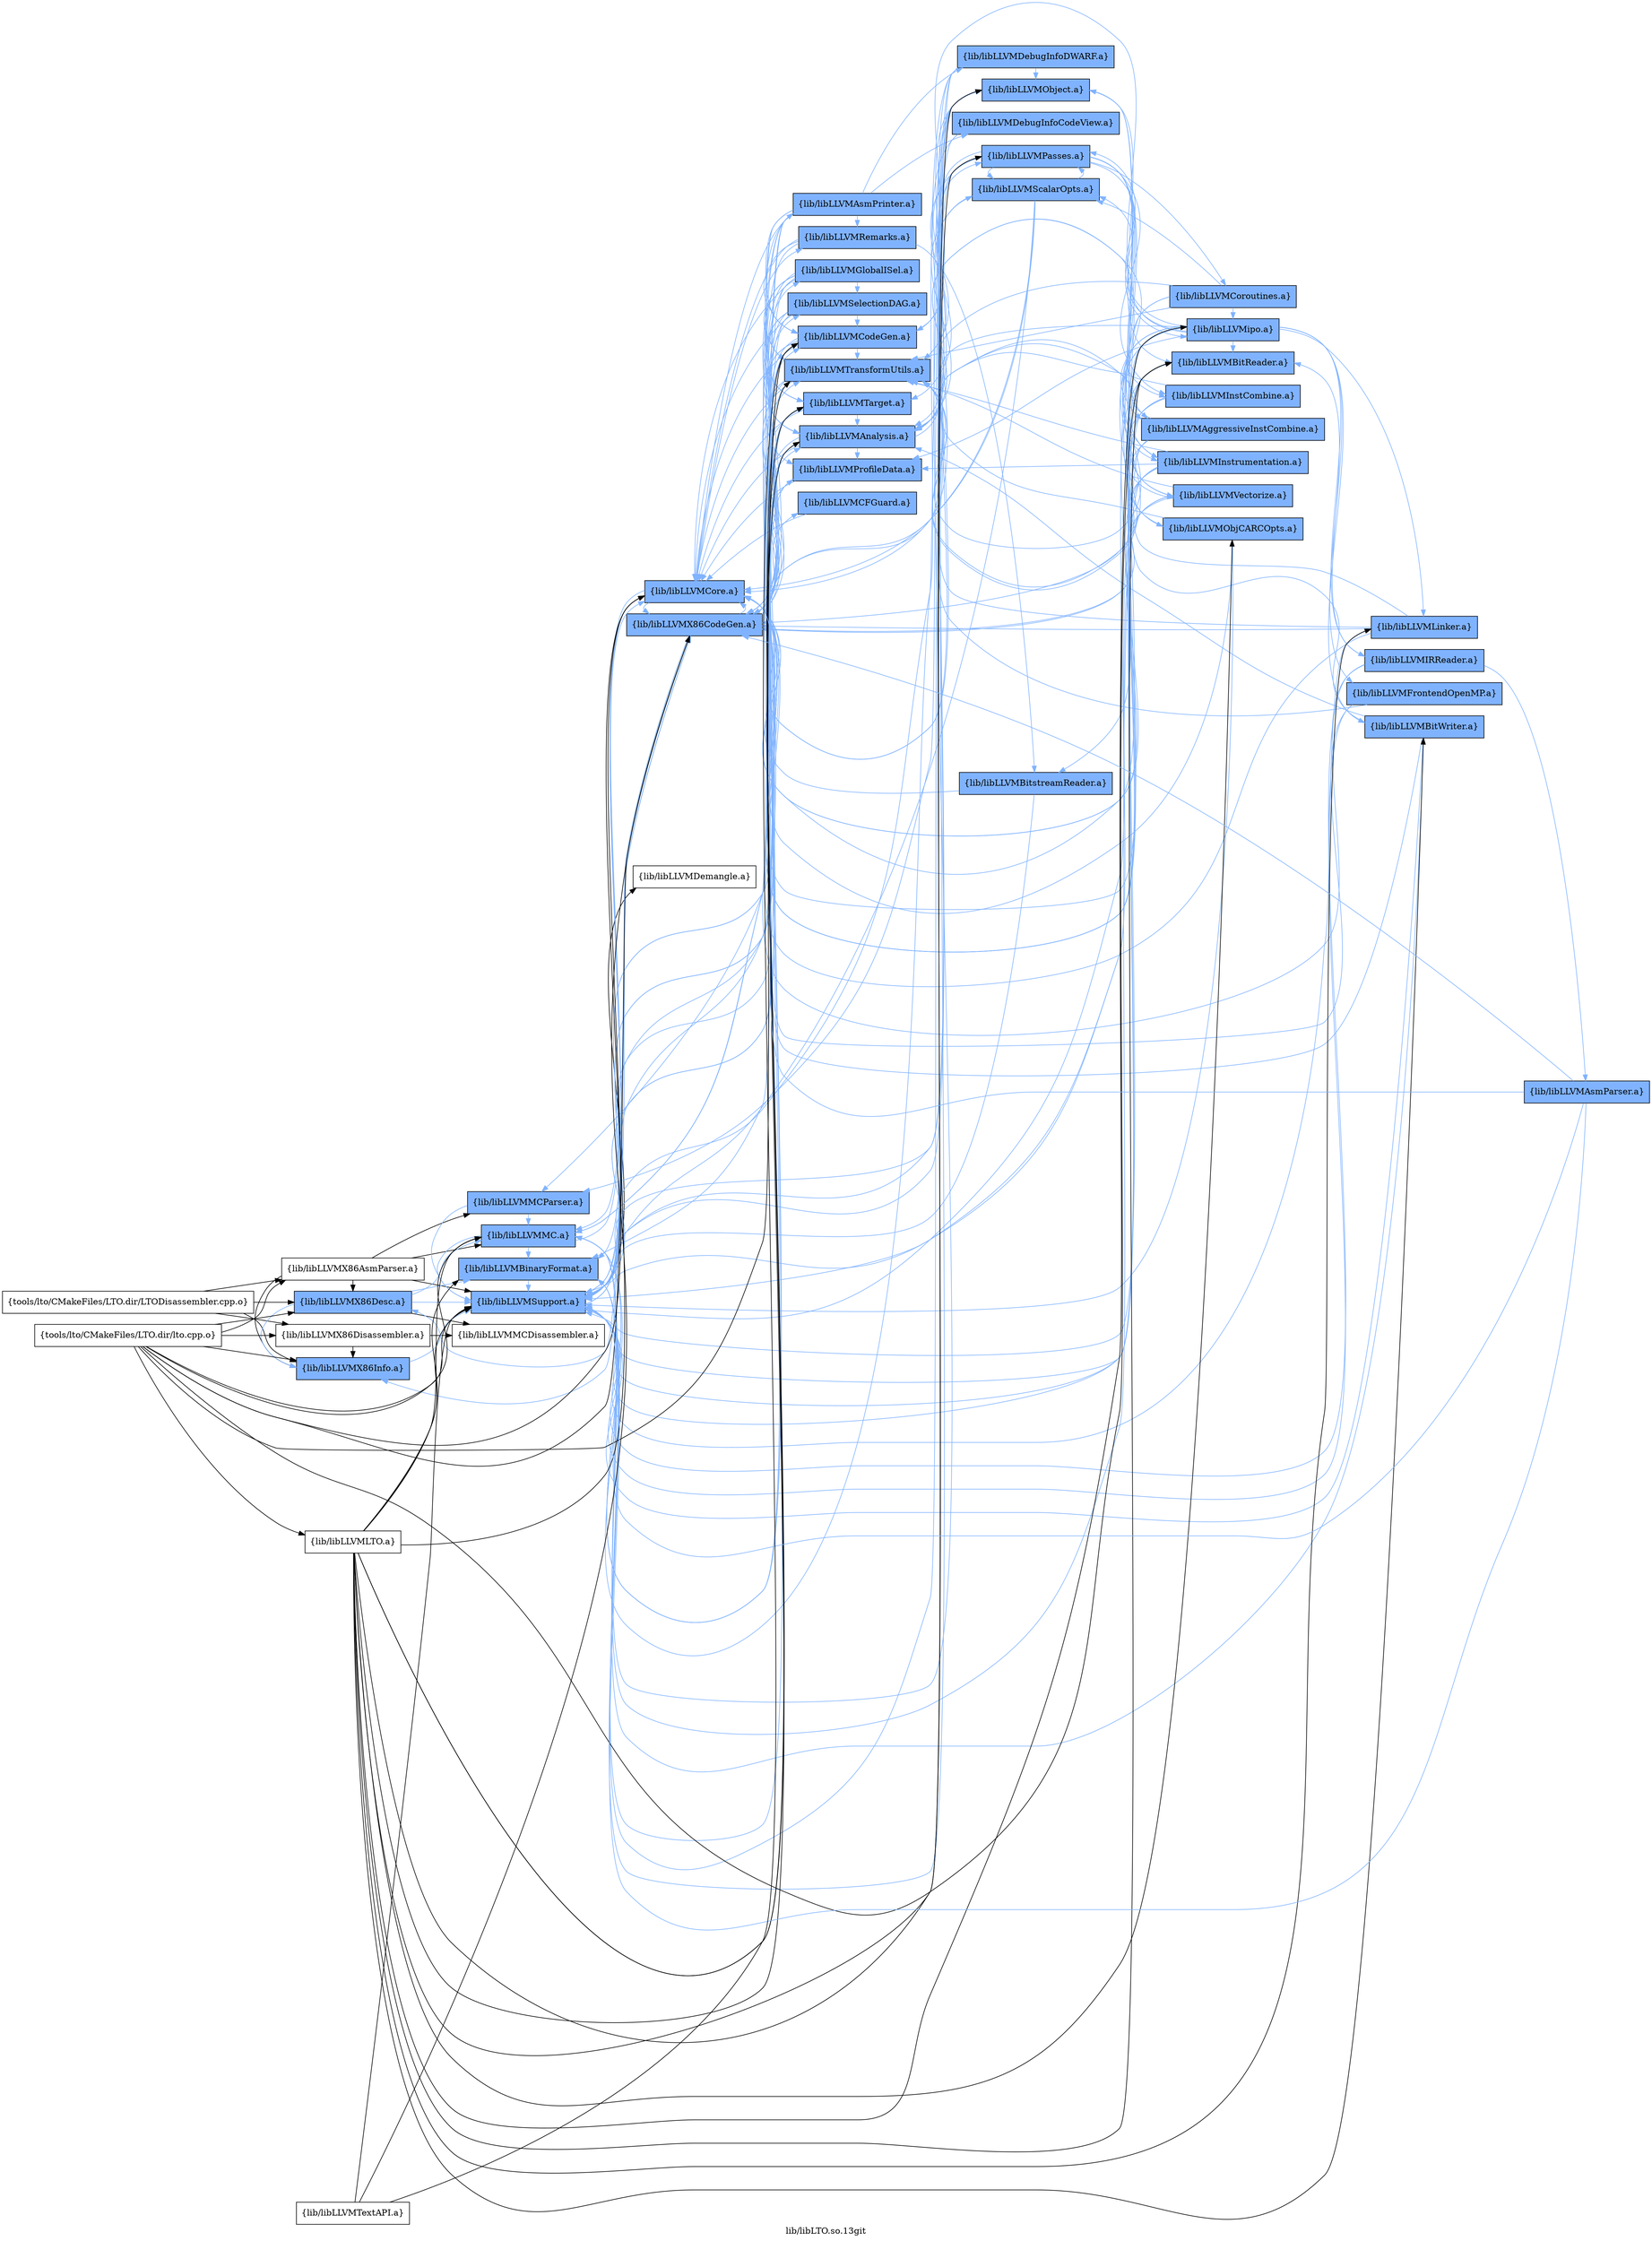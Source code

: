 digraph "lib/libLTO.so.13git" {
	label="lib/libLTO.so.13git";
	rankdir=LR;
	{ rank=same; Node0x5609e67762e8;  }
	{ rank=same; Node0x5609e67969a8; Node0x5609e6795fa8; Node0x5609e6792498; Node0x5609e67929e8;  }
	{ rank=same; Node0x5609e678fc98; Node0x5609e6793078; Node0x5609e6798d48; Node0x5609e6793528; Node0x5609e6791278;  }
	{ rank=same; Node0x5609e6795af8; Node0x5609e6791fe8; Node0x5609e678fe28;  }
	{ rank=same; Node0x5609e6793898; Node0x5609e678f338; Node0x5609e67901e8; Node0x5609e67807e8; Node0x5609e6771248; Node0x5609e67803d8; Node0x5609e6780d38; Node0x5609e6797948; Node0x5609e6771748; Node0x5609e6791548;  }
	{ rank=same; Node0x5609e677e9e8; Node0x5609e678f7e8; Node0x5609e6798398; Node0x5609e677f7a8; Node0x5609e6772148; Node0x5609e6790698;  }
	{ rank=same; Node0x5609e6773598; Node0x5609e6773048; Node0x5609e67801a8; Node0x5609e677de58; Node0x5609e677dfe8; Node0x5609e677c828; Node0x5609e677cd28; Node0x5609e6791b38;  }
	{ rank=same; Node0x5609e6774a38; Node0x5609e6772b48; Node0x5609e6774448; Node0x5609e677e538;  }

	Node0x5609e67762e8 [shape=record,shape=box,group=0,label="{tools/lto/CMakeFiles/LTO.dir/LTODisassembler.cpp.o}"];
	Node0x5609e67762e8 -> Node0x5609e67969a8;
	Node0x5609e67762e8 -> Node0x5609e6795fa8;
	Node0x5609e67762e8 -> Node0x5609e6792498;
	Node0x5609e67762e8 -> Node0x5609e67929e8;
	Node0x5609e67969a8 [shape=record,shape=box,group=0,label="{lib/libLLVMX86AsmParser.a}"];
	Node0x5609e67969a8 -> Node0x5609e6795fa8;
	Node0x5609e67969a8 -> Node0x5609e67929e8;
	Node0x5609e67969a8 -> Node0x5609e678fc98;
	Node0x5609e67969a8 -> Node0x5609e6793078;
	Node0x5609e67969a8 -> Node0x5609e6798d48;
	Node0x5609e6795fa8 [shape=record,shape=box,group=1,style=filled,fillcolor="0.600000 0.5 1",label="{lib/libLLVMX86Desc.a}"];
	Node0x5609e6795fa8 -> Node0x5609e6793078[color="0.600000 0.5 1"];
	Node0x5609e6795fa8 -> Node0x5609e678fc98[color="0.600000 0.5 1"];
	Node0x5609e6795fa8 -> Node0x5609e67929e8[color="0.600000 0.5 1"];
	Node0x5609e6795fa8 -> Node0x5609e6793528;
	Node0x5609e6795fa8 -> Node0x5609e6791278[color="0.600000 0.5 1"];
	Node0x5609e6792498 [shape=record,shape=box,group=0,label="{lib/libLLVMX86Disassembler.a}"];
	Node0x5609e6792498 -> Node0x5609e67929e8;
	Node0x5609e6792498 -> Node0x5609e6793528;
	Node0x5609e67929e8 [shape=record,shape=box,group=1,style=filled,fillcolor="0.600000 0.5 1",label="{lib/libLLVMX86Info.a}"];
	Node0x5609e67929e8 -> Node0x5609e678fc98[color="0.600000 0.5 1"];
	Node0x5609e67773c8 [shape=record,shape=box,group=0,label="{tools/lto/CMakeFiles/LTO.dir/lto.cpp.o}"];
	Node0x5609e67773c8 -> Node0x5609e67969a8;
	Node0x5609e67773c8 -> Node0x5609e6795af8;
	Node0x5609e67773c8 -> Node0x5609e6795fa8;
	Node0x5609e67773c8 -> Node0x5609e6792498;
	Node0x5609e67773c8 -> Node0x5609e67929e8;
	Node0x5609e67773c8 -> Node0x5609e6791b38;
	Node0x5609e67773c8 -> Node0x5609e6791fe8;
	Node0x5609e67773c8 -> Node0x5609e678fc98;
	Node0x5609e67773c8 -> Node0x5609e6793898;
	Node0x5609e67773c8 -> Node0x5609e6793f28;
	Node0x5609e67773c8 -> Node0x5609e6793078;
	Node0x5609e6795af8 [shape=record,shape=box,group=1,style=filled,fillcolor="0.600000 0.5 1",label="{lib/libLLVMX86CodeGen.a}"];
	Node0x5609e6795af8 -> Node0x5609e6795fa8[color="0.600000 0.5 1"];
	Node0x5609e6795af8 -> Node0x5609e67929e8[color="0.600000 0.5 1"];
	Node0x5609e6795af8 -> Node0x5609e6793898[color="0.600000 0.5 1"];
	Node0x5609e6795af8 -> Node0x5609e6791fe8[color="0.600000 0.5 1"];
	Node0x5609e6795af8 -> Node0x5609e678f338[color="0.600000 0.5 1"];
	Node0x5609e6795af8 -> Node0x5609e6793078[color="0.600000 0.5 1"];
	Node0x5609e6795af8 -> Node0x5609e678fc98[color="0.600000 0.5 1"];
	Node0x5609e6795af8 -> Node0x5609e67901e8[color="0.600000 0.5 1"];
	Node0x5609e6795af8 -> Node0x5609e67807e8[color="0.600000 0.5 1"];
	Node0x5609e6795af8 -> Node0x5609e6771248[color="0.600000 0.5 1"];
	Node0x5609e6795af8 -> Node0x5609e67803d8[color="0.600000 0.5 1"];
	Node0x5609e6795af8 -> Node0x5609e6780d38[color="0.600000 0.5 1"];
	Node0x5609e6795af8 -> Node0x5609e6797948[color="0.600000 0.5 1"];
	Node0x5609e6795af8 -> Node0x5609e6771748[color="0.600000 0.5 1"];
	Node0x5609e6791b38 [shape=record,shape=box,group=1,style=filled,fillcolor="0.600000 0.5 1",label="{lib/libLLVMBitReader.a}"];
	Node0x5609e6791b38 -> Node0x5609e6791fe8[color="0.600000 0.5 1"];
	Node0x5609e6791b38 -> Node0x5609e678fc98[color="0.600000 0.5 1"];
	Node0x5609e6791b38 -> Node0x5609e6790698[color="0.600000 0.5 1"];
	Node0x5609e6791fe8 [shape=record,shape=box,group=1,style=filled,fillcolor="0.600000 0.5 1",label="{lib/libLLVMCore.a}"];
	Node0x5609e6791fe8 -> Node0x5609e678fc98[color="0.600000 0.5 1"];
	Node0x5609e6791fe8 -> Node0x5609e6791278[color="0.600000 0.5 1"];
	Node0x5609e6791fe8 -> Node0x5609e6795af8[color="0.600000 0.5 1"];
	Node0x5609e6791fe8 -> Node0x5609e6791548[color="0.600000 0.5 1"];
	Node0x5609e678fc98 [shape=record,shape=box,group=1,style=filled,fillcolor="0.600000 0.5 1",label="{lib/libLLVMSupport.a}"];
	Node0x5609e678fc98 -> Node0x5609e6795af8[color="0.600000 0.5 1"];
	Node0x5609e678fc98 -> Node0x5609e6791fe8[color="0.600000 0.5 1"];
	Node0x5609e678fc98 -> Node0x5609e678fe28;
	Node0x5609e6793898 [shape=record,shape=box,group=1,style=filled,fillcolor="0.600000 0.5 1",label="{lib/libLLVMCodeGen.a}"];
	Node0x5609e6793898 -> Node0x5609e6791fe8[color="0.600000 0.5 1"];
	Node0x5609e6793898 -> Node0x5609e678fc98[color="0.600000 0.5 1"];
	Node0x5609e6793898 -> Node0x5609e6771248[color="0.600000 0.5 1"];
	Node0x5609e6793898 -> Node0x5609e6795af8[color="0.600000 0.5 1"];
	Node0x5609e6793898 -> Node0x5609e6793078[color="0.600000 0.5 1"];
	Node0x5609e6793898 -> Node0x5609e6771748[color="0.600000 0.5 1"];
	Node0x5609e6793898 -> Node0x5609e67901e8[color="0.600000 0.5 1"];
	Node0x5609e6793898 -> Node0x5609e6797948[color="0.600000 0.5 1"];
	Node0x5609e6793898 -> Node0x5609e677e9e8[color="0.600000 0.5 1"];
	Node0x5609e6793f28 [shape=record,shape=box,group=0,label="{lib/libLLVMLTO.a}"];
	Node0x5609e6793f28 -> Node0x5609e6791b38;
	Node0x5609e6793f28 -> Node0x5609e6791fe8;
	Node0x5609e6793f28 -> Node0x5609e678fc98;
	Node0x5609e6793f28 -> Node0x5609e6774a38;
	Node0x5609e6793f28 -> Node0x5609e677dfe8;
	Node0x5609e6793f28 -> Node0x5609e677e538;
	Node0x5609e6793f28 -> Node0x5609e6771248;
	Node0x5609e6793f28 -> Node0x5609e6772148;
	Node0x5609e6793f28 -> Node0x5609e6793078;
	Node0x5609e6793f28 -> Node0x5609e67901e8;
	Node0x5609e6793f28 -> Node0x5609e677f7a8;
	Node0x5609e6793f28 -> Node0x5609e6771748;
	Node0x5609e6793f28 -> Node0x5609e6791278;
	Node0x5609e6793f28 -> Node0x5609e67801a8;
	Node0x5609e6793078 [shape=record,shape=box,group=1,style=filled,fillcolor="0.600000 0.5 1",label="{lib/libLLVMMC.a}"];
	Node0x5609e6793078 -> Node0x5609e678fc98[color="0.600000 0.5 1"];
	Node0x5609e6793078 -> Node0x5609e6791278[color="0.600000 0.5 1"];
	Node0x5609e6793078 -> Node0x5609e6795af8[color="0.600000 0.5 1"];
	Node0x5609e6798d48 [shape=record,shape=box,group=1,style=filled,fillcolor="0.600000 0.5 1",label="{lib/libLLVMMCParser.a}"];
	Node0x5609e6798d48 -> Node0x5609e678fc98[color="0.600000 0.5 1"];
	Node0x5609e6798d48 -> Node0x5609e6793078[color="0.600000 0.5 1"];
	Node0x5609e678f338 [shape=record,shape=box,group=1,style=filled,fillcolor="0.600000 0.5 1",label="{lib/libLLVMAsmPrinter.a}"];
	Node0x5609e678f338 -> Node0x5609e6791fe8[color="0.600000 0.5 1"];
	Node0x5609e678f338 -> Node0x5609e6793898[color="0.600000 0.5 1"];
	Node0x5609e678f338 -> Node0x5609e678fc98[color="0.600000 0.5 1"];
	Node0x5609e678f338 -> Node0x5609e6793078[color="0.600000 0.5 1"];
	Node0x5609e678f338 -> Node0x5609e67901e8[color="0.600000 0.5 1"];
	Node0x5609e678f338 -> Node0x5609e6771248[color="0.600000 0.5 1"];
	Node0x5609e678f338 -> Node0x5609e6791278[color="0.600000 0.5 1"];
	Node0x5609e678f338 -> Node0x5609e6791548[color="0.600000 0.5 1"];
	Node0x5609e678f338 -> Node0x5609e6798d48[color="0.600000 0.5 1"];
	Node0x5609e678f338 -> Node0x5609e678f7e8[color="0.600000 0.5 1"];
	Node0x5609e678f338 -> Node0x5609e6798398[color="0.600000 0.5 1"];
	Node0x5609e67901e8 [shape=record,shape=box,group=1,style=filled,fillcolor="0.600000 0.5 1",label="{lib/libLLVMTarget.a}"];
	Node0x5609e67901e8 -> Node0x5609e6791fe8[color="0.600000 0.5 1"];
	Node0x5609e67901e8 -> Node0x5609e678fc98[color="0.600000 0.5 1"];
	Node0x5609e67901e8 -> Node0x5609e6793078[color="0.600000 0.5 1"];
	Node0x5609e67901e8 -> Node0x5609e6771248[color="0.600000 0.5 1"];
	Node0x5609e67807e8 [shape=record,shape=box,group=1,style=filled,fillcolor="0.600000 0.5 1",label="{lib/libLLVMSelectionDAG.a}"];
	Node0x5609e67807e8 -> Node0x5609e6791fe8[color="0.600000 0.5 1"];
	Node0x5609e67807e8 -> Node0x5609e6793898[color="0.600000 0.5 1"];
	Node0x5609e67807e8 -> Node0x5609e678fc98[color="0.600000 0.5 1"];
	Node0x5609e67807e8 -> Node0x5609e6771248[color="0.600000 0.5 1"];
	Node0x5609e67807e8 -> Node0x5609e6793078[color="0.600000 0.5 1"];
	Node0x5609e67807e8 -> Node0x5609e67901e8[color="0.600000 0.5 1"];
	Node0x5609e67807e8 -> Node0x5609e6771748[color="0.600000 0.5 1"];
	Node0x5609e67807e8 -> Node0x5609e6795af8[color="0.600000 0.5 1"];
	Node0x5609e6771248 [shape=record,shape=box,group=1,style=filled,fillcolor="0.600000 0.5 1",label="{lib/libLLVMAnalysis.a}"];
	Node0x5609e6771248 -> Node0x5609e6795af8[color="0.600000 0.5 1"];
	Node0x5609e6771248 -> Node0x5609e6791fe8[color="0.600000 0.5 1"];
	Node0x5609e6771248 -> Node0x5609e678fc98[color="0.600000 0.5 1"];
	Node0x5609e6771248 -> Node0x5609e677f7a8[color="0.600000 0.5 1"];
	Node0x5609e6771248 -> Node0x5609e6797948[color="0.600000 0.5 1"];
	Node0x5609e6771248 -> Node0x5609e6791278[color="0.600000 0.5 1"];
	Node0x5609e6771248 -> Node0x5609e6772148[color="0.600000 0.5 1"];
	Node0x5609e67803d8 [shape=record,shape=box,group=1,style=filled,fillcolor="0.600000 0.5 1",label="{lib/libLLVMGlobalISel.a}"];
	Node0x5609e67803d8 -> Node0x5609e6793898[color="0.600000 0.5 1"];
	Node0x5609e67803d8 -> Node0x5609e6791fe8[color="0.600000 0.5 1"];
	Node0x5609e67803d8 -> Node0x5609e678fc98[color="0.600000 0.5 1"];
	Node0x5609e67803d8 -> Node0x5609e6793078[color="0.600000 0.5 1"];
	Node0x5609e67803d8 -> Node0x5609e67901e8[color="0.600000 0.5 1"];
	Node0x5609e67803d8 -> Node0x5609e67807e8[color="0.600000 0.5 1"];
	Node0x5609e67803d8 -> Node0x5609e6771248[color="0.600000 0.5 1"];
	Node0x5609e67803d8 -> Node0x5609e6795af8[color="0.600000 0.5 1"];
	Node0x5609e67803d8 -> Node0x5609e6771748[color="0.600000 0.5 1"];
	Node0x5609e6780d38 [shape=record,shape=box,group=1,style=filled,fillcolor="0.600000 0.5 1",label="{lib/libLLVMCFGuard.a}"];
	Node0x5609e6780d38 -> Node0x5609e6791fe8[color="0.600000 0.5 1"];
	Node0x5609e6797948 [shape=record,shape=box,group=1,style=filled,fillcolor="0.600000 0.5 1",label="{lib/libLLVMProfileData.a}"];
	Node0x5609e6797948 -> Node0x5609e6791fe8[color="0.600000 0.5 1"];
	Node0x5609e6797948 -> Node0x5609e678fc98[color="0.600000 0.5 1"];
	Node0x5609e6771748 [shape=record,shape=box,group=1,style=filled,fillcolor="0.600000 0.5 1",label="{lib/libLLVMTransformUtils.a}"];
	Node0x5609e6771748 -> Node0x5609e6791fe8[color="0.600000 0.5 1"];
	Node0x5609e6771748 -> Node0x5609e678fc98[color="0.600000 0.5 1"];
	Node0x5609e6771748 -> Node0x5609e6795af8[color="0.600000 0.5 1"];
	Node0x5609e6771748 -> Node0x5609e6771248[color="0.600000 0.5 1"];
	Node0x5609e6793528 [shape=record,shape=box,group=0,label="{lib/libLLVMMCDisassembler.a}"];
	Node0x5609e6791278 [shape=record,shape=box,group=1,style=filled,fillcolor="0.600000 0.5 1",label="{lib/libLLVMBinaryFormat.a}"];
	Node0x5609e6791278 -> Node0x5609e678fc98[color="0.600000 0.5 1"];
	Node0x5609e6790698 [shape=record,shape=box,group=1,style=filled,fillcolor="0.600000 0.5 1",label="{lib/libLLVMBitstreamReader.a}"];
	Node0x5609e6790698 -> Node0x5609e6791fe8[color="0.600000 0.5 1"];
	Node0x5609e6790698 -> Node0x5609e678fc98[color="0.600000 0.5 1"];
	Node0x5609e6791548 [shape=record,shape=box,group=1,style=filled,fillcolor="0.600000 0.5 1",label="{lib/libLLVMRemarks.a}"];
	Node0x5609e6791548 -> Node0x5609e678fc98[color="0.600000 0.5 1"];
	Node0x5609e6791548 -> Node0x5609e6791fe8[color="0.600000 0.5 1"];
	Node0x5609e6791548 -> Node0x5609e6790698[color="0.600000 0.5 1"];
	Node0x5609e6791548 -> Node0x5609e6793898[color="0.600000 0.5 1"];
	Node0x5609e677e9e8 [shape=record,shape=box,group=1,style=filled,fillcolor="0.600000 0.5 1",label="{lib/libLLVMScalarOpts.a}"];
	Node0x5609e677e9e8 -> Node0x5609e6791fe8[color="0.600000 0.5 1"];
	Node0x5609e677e9e8 -> Node0x5609e678fc98[color="0.600000 0.5 1"];
	Node0x5609e677e9e8 -> Node0x5609e6771248[color="0.600000 0.5 1"];
	Node0x5609e677e9e8 -> Node0x5609e6771748[color="0.600000 0.5 1"];
	Node0x5609e677e9e8 -> Node0x5609e6795af8[color="0.600000 0.5 1"];
	Node0x5609e677e9e8 -> Node0x5609e677f7a8[color="0.600000 0.5 1"];
	Node0x5609e6774a38 [shape=record,shape=box,group=1,style=filled,fillcolor="0.600000 0.5 1",label="{lib/libLLVMLinker.a}"];
	Node0x5609e6774a38 -> Node0x5609e6795af8[color="0.600000 0.5 1"];
	Node0x5609e6774a38 -> Node0x5609e6791fe8[color="0.600000 0.5 1"];
	Node0x5609e6774a38 -> Node0x5609e678fc98[color="0.600000 0.5 1"];
	Node0x5609e6774a38 -> Node0x5609e6771748[color="0.600000 0.5 1"];
	Node0x5609e6774a38 -> Node0x5609e6772148[color="0.600000 0.5 1"];
	Node0x5609e677dfe8 [shape=record,shape=box,group=1,style=filled,fillcolor="0.600000 0.5 1",label="{lib/libLLVMipo.a}"];
	Node0x5609e677dfe8 -> Node0x5609e6791fe8[color="0.600000 0.5 1"];
	Node0x5609e677dfe8 -> Node0x5609e678fc98[color="0.600000 0.5 1"];
	Node0x5609e677dfe8 -> Node0x5609e6771748[color="0.600000 0.5 1"];
	Node0x5609e677dfe8 -> Node0x5609e6771248[color="0.600000 0.5 1"];
	Node0x5609e677dfe8 -> Node0x5609e6795af8[color="0.600000 0.5 1"];
	Node0x5609e677dfe8 -> Node0x5609e6791b38[color="0.600000 0.5 1"];
	Node0x5609e677dfe8 -> Node0x5609e6774a38[color="0.600000 0.5 1"];
	Node0x5609e677dfe8 -> Node0x5609e6772b48[color="0.600000 0.5 1"];
	Node0x5609e677dfe8 -> Node0x5609e6793898[color="0.600000 0.5 1"];
	Node0x5609e677dfe8 -> Node0x5609e6774448[color="0.600000 0.5 1"];
	Node0x5609e677dfe8 -> Node0x5609e6773598[color="0.600000 0.5 1"];
	Node0x5609e677dfe8 -> Node0x5609e6773048[color="0.600000 0.5 1"];
	Node0x5609e677dfe8 -> Node0x5609e677e9e8[color="0.600000 0.5 1"];
	Node0x5609e677dfe8 -> Node0x5609e677c828[color="0.600000 0.5 1"];
	Node0x5609e677dfe8 -> Node0x5609e677cd28[color="0.600000 0.5 1"];
	Node0x5609e677dfe8 -> Node0x5609e6797948[color="0.600000 0.5 1"];
	Node0x5609e677dfe8 -> Node0x5609e677f7a8[color="0.600000 0.5 1"];
	Node0x5609e677dfe8 -> Node0x5609e677e538[color="0.600000 0.5 1"];
	Node0x5609e677e538 [shape=record,shape=box,group=1,style=filled,fillcolor="0.600000 0.5 1",label="{lib/libLLVMBitWriter.a}"];
	Node0x5609e677e538 -> Node0x5609e6791fe8[color="0.600000 0.5 1"];
	Node0x5609e677e538 -> Node0x5609e678fc98[color="0.600000 0.5 1"];
	Node0x5609e677e538 -> Node0x5609e6793078[color="0.600000 0.5 1"];
	Node0x5609e677e538 -> Node0x5609e6771248[color="0.600000 0.5 1"];
	Node0x5609e677e538 -> Node0x5609e6772148[color="0.600000 0.5 1"];
	Node0x5609e6772148 [shape=record,shape=box,group=1,style=filled,fillcolor="0.600000 0.5 1",label="{lib/libLLVMObject.a}"];
	Node0x5609e6772148 -> Node0x5609e678fc98[color="0.600000 0.5 1"];
	Node0x5609e6772148 -> Node0x5609e6791278[color="0.600000 0.5 1"];
	Node0x5609e6772148 -> Node0x5609e6791b38[color="0.600000 0.5 1"];
	Node0x5609e6772148 -> Node0x5609e6791fe8[color="0.600000 0.5 1"];
	Node0x5609e6772148 -> Node0x5609e6793078[color="0.600000 0.5 1"];
	Node0x5609e6772148 -> Node0x5609e6798d48[color="0.600000 0.5 1"];
	Node0x5609e677f7a8 [shape=record,shape=box,group=1,style=filled,fillcolor="0.600000 0.5 1",label="{lib/libLLVMPasses.a}"];
	Node0x5609e677f7a8 -> Node0x5609e6791fe8[color="0.600000 0.5 1"];
	Node0x5609e677f7a8 -> Node0x5609e678fc98[color="0.600000 0.5 1"];
	Node0x5609e677f7a8 -> Node0x5609e6773598[color="0.600000 0.5 1"];
	Node0x5609e677f7a8 -> Node0x5609e6773048[color="0.600000 0.5 1"];
	Node0x5609e677f7a8 -> Node0x5609e67901e8[color="0.600000 0.5 1"];
	Node0x5609e677f7a8 -> Node0x5609e67801a8[color="0.600000 0.5 1"];
	Node0x5609e677f7a8 -> Node0x5609e677de58[color="0.600000 0.5 1"];
	Node0x5609e677f7a8 -> Node0x5609e677dfe8[color="0.600000 0.5 1"];
	Node0x5609e677f7a8 -> Node0x5609e677e9e8[color="0.600000 0.5 1"];
	Node0x5609e677f7a8 -> Node0x5609e677c828[color="0.600000 0.5 1"];
	Node0x5609e677f7a8 -> Node0x5609e677cd28[color="0.600000 0.5 1"];
	Node0x5609e677f7a8 -> Node0x5609e6771748[color="0.600000 0.5 1"];
	Node0x5609e677f7a8 -> Node0x5609e6771248[color="0.600000 0.5 1"];
	Node0x5609e67801a8 [shape=record,shape=box,group=1,style=filled,fillcolor="0.600000 0.5 1",label="{lib/libLLVMObjCARCOpts.a}"];
	Node0x5609e67801a8 -> Node0x5609e6791fe8[color="0.600000 0.5 1"];
	Node0x5609e67801a8 -> Node0x5609e678fc98[color="0.600000 0.5 1"];
	Node0x5609e67801a8 -> Node0x5609e6771748[color="0.600000 0.5 1"];
	Node0x5609e67801a8 -> Node0x5609e6771248[color="0.600000 0.5 1"];
	Node0x5609e678f7e8 [shape=record,shape=box,group=1,style=filled,fillcolor="0.600000 0.5 1",label="{lib/libLLVMDebugInfoDWARF.a}"];
	Node0x5609e678f7e8 -> Node0x5609e6793078[color="0.600000 0.5 1"];
	Node0x5609e678f7e8 -> Node0x5609e678fc98[color="0.600000 0.5 1"];
	Node0x5609e678f7e8 -> Node0x5609e6791278[color="0.600000 0.5 1"];
	Node0x5609e678f7e8 -> Node0x5609e6791fe8[color="0.600000 0.5 1"];
	Node0x5609e678f7e8 -> Node0x5609e6772148[color="0.600000 0.5 1"];
	Node0x5609e6798398 [shape=record,shape=box,group=1,style=filled,fillcolor="0.600000 0.5 1",label="{lib/libLLVMDebugInfoCodeView.a}"];
	Node0x5609e6798398 -> Node0x5609e678fc98[color="0.600000 0.5 1"];
	Node0x5609e6798398 -> Node0x5609e6795af8[color="0.600000 0.5 1"];
	Node0x5609e6773598 [shape=record,shape=box,group=1,style=filled,fillcolor="0.600000 0.5 1",label="{lib/libLLVMVectorize.a}"];
	Node0x5609e6773598 -> Node0x5609e6791fe8[color="0.600000 0.5 1"];
	Node0x5609e6773598 -> Node0x5609e678fc98[color="0.600000 0.5 1"];
	Node0x5609e6773598 -> Node0x5609e6771748[color="0.600000 0.5 1"];
	Node0x5609e6773598 -> Node0x5609e6771248[color="0.600000 0.5 1"];
	Node0x5609e6773598 -> Node0x5609e6795af8[color="0.600000 0.5 1"];
	Node0x5609e6773048 [shape=record,shape=box,group=1,style=filled,fillcolor="0.600000 0.5 1",label="{lib/libLLVMInstrumentation.a}"];
	Node0x5609e6773048 -> Node0x5609e6791fe8[color="0.600000 0.5 1"];
	Node0x5609e6773048 -> Node0x5609e678fc98[color="0.600000 0.5 1"];
	Node0x5609e6773048 -> Node0x5609e6793078[color="0.600000 0.5 1"];
	Node0x5609e6773048 -> Node0x5609e6771748[color="0.600000 0.5 1"];
	Node0x5609e6773048 -> Node0x5609e6771248[color="0.600000 0.5 1"];
	Node0x5609e6773048 -> Node0x5609e6797948[color="0.600000 0.5 1"];
	Node0x5609e6773048 -> Node0x5609e6795af8[color="0.600000 0.5 1"];
	Node0x5609e677de58 [shape=record,shape=box,group=1,style=filled,fillcolor="0.600000 0.5 1",label="{lib/libLLVMCoroutines.a}"];
	Node0x5609e677de58 -> Node0x5609e6791fe8[color="0.600000 0.5 1"];
	Node0x5609e677de58 -> Node0x5609e677e9e8[color="0.600000 0.5 1"];
	Node0x5609e677de58 -> Node0x5609e678fc98[color="0.600000 0.5 1"];
	Node0x5609e677de58 -> Node0x5609e677dfe8[color="0.600000 0.5 1"];
	Node0x5609e677de58 -> Node0x5609e6771748[color="0.600000 0.5 1"];
	Node0x5609e677de58 -> Node0x5609e6771248[color="0.600000 0.5 1"];
	Node0x5609e677c828 [shape=record,shape=box,group=1,style=filled,fillcolor="0.600000 0.5 1",label="{lib/libLLVMAggressiveInstCombine.a}"];
	Node0x5609e677c828 -> Node0x5609e6791fe8[color="0.600000 0.5 1"];
	Node0x5609e677c828 -> Node0x5609e678fc98[color="0.600000 0.5 1"];
	Node0x5609e677c828 -> Node0x5609e6771748[color="0.600000 0.5 1"];
	Node0x5609e677c828 -> Node0x5609e6771248[color="0.600000 0.5 1"];
	Node0x5609e677cd28 [shape=record,shape=box,group=1,style=filled,fillcolor="0.600000 0.5 1",label="{lib/libLLVMInstCombine.a}"];
	Node0x5609e677cd28 -> Node0x5609e6791fe8[color="0.600000 0.5 1"];
	Node0x5609e677cd28 -> Node0x5609e678fc98[color="0.600000 0.5 1"];
	Node0x5609e677cd28 -> Node0x5609e6771748[color="0.600000 0.5 1"];
	Node0x5609e677cd28 -> Node0x5609e6771248[color="0.600000 0.5 1"];
	Node0x5609e6772b48 [shape=record,shape=box,group=1,style=filled,fillcolor="0.600000 0.5 1",label="{lib/libLLVMIRReader.a}"];
	Node0x5609e6772b48 -> Node0x5609e6791b38[color="0.600000 0.5 1"];
	Node0x5609e6772b48 -> Node0x5609e6791fe8[color="0.600000 0.5 1"];
	Node0x5609e6772b48 -> Node0x5609e678fc98[color="0.600000 0.5 1"];
	Node0x5609e6772b48 -> Node0x5609e6772698[color="0.600000 0.5 1"];
	Node0x5609e6774448 [shape=record,shape=box,group=1,style=filled,fillcolor="0.600000 0.5 1",label="{lib/libLLVMFrontendOpenMP.a}"];
	Node0x5609e6774448 -> Node0x5609e6791fe8[color="0.600000 0.5 1"];
	Node0x5609e6774448 -> Node0x5609e678fc98[color="0.600000 0.5 1"];
	Node0x5609e6774448 -> Node0x5609e6771748[color="0.600000 0.5 1"];
	Node0x5609e6772698 [shape=record,shape=box,group=1,style=filled,fillcolor="0.600000 0.5 1",label="{lib/libLLVMAsmParser.a}"];
	Node0x5609e6772698 -> Node0x5609e6791fe8[color="0.600000 0.5 1"];
	Node0x5609e6772698 -> Node0x5609e678fc98[color="0.600000 0.5 1"];
	Node0x5609e6772698 -> Node0x5609e6795af8[color="0.600000 0.5 1"];
	Node0x5609e6772698 -> Node0x5609e6791278[color="0.600000 0.5 1"];
	Node0x5609e6797538 [shape=record,shape=box,group=0,label="{lib/libLLVMTextAPI.a}"];
	Node0x5609e6797538 -> Node0x5609e678fc98;
	Node0x5609e6797538 -> Node0x5609e6793898;
	Node0x5609e6797538 -> Node0x5609e6795af8;
	Node0x5609e678fe28 [shape=record,shape=box,group=0,label="{lib/libLLVMDemangle.a}"];
}
